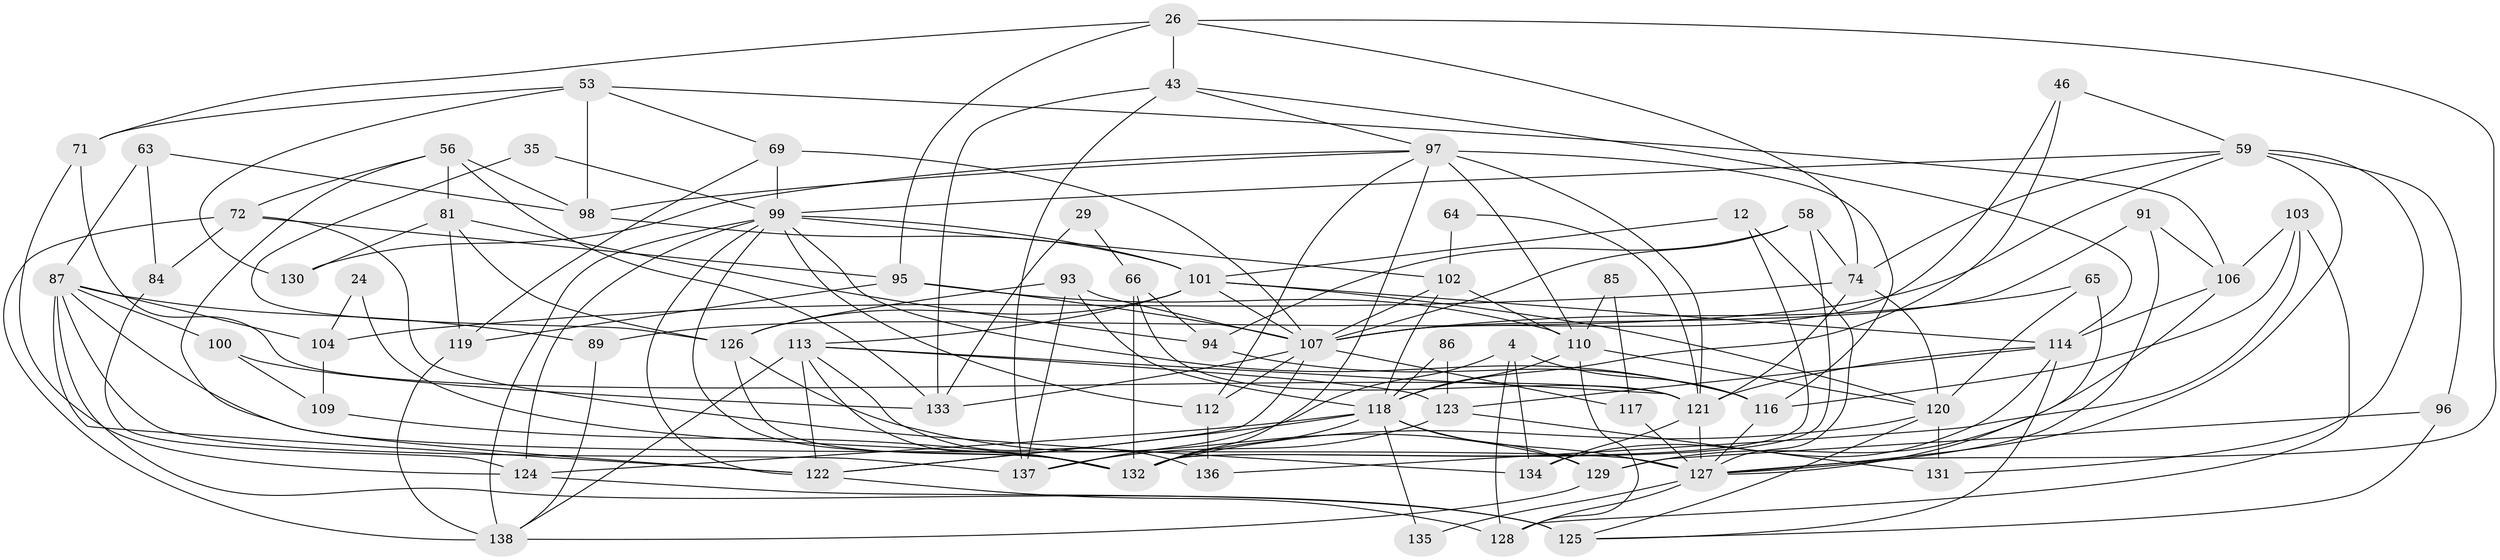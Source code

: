 // original degree distribution, {4: 0.2898550724637681, 5: 0.21014492753623187, 7: 0.036231884057971016, 3: 0.2318840579710145, 2: 0.13768115942028986, 6: 0.09420289855072464}
// Generated by graph-tools (version 1.1) at 2025/49/03/09/25 04:49:28]
// undirected, 69 vertices, 173 edges
graph export_dot {
graph [start="1"]
  node [color=gray90,style=filled];
  4;
  12 [super="+2"];
  24;
  26;
  29;
  35;
  43 [super="+42"];
  46;
  53;
  56;
  58 [super="+48"];
  59 [super="+14"];
  63;
  64;
  65;
  66;
  69 [super="+30"];
  71;
  72 [super="+49"];
  74 [super="+19"];
  81 [super="+1"];
  84;
  85;
  86;
  87 [super="+18+16"];
  89;
  91;
  93;
  94;
  95;
  96;
  97 [super="+67+83"];
  98 [super="+31"];
  99 [super="+92+62"];
  100;
  101 [super="+57+90"];
  102;
  103;
  104;
  106;
  107 [super="+105+37+60"];
  109;
  110 [super="+75"];
  112 [super="+88"];
  113 [super="+27"];
  114 [super="+23+38"];
  116 [super="+111"];
  117;
  118 [super="+5+22+82"];
  119;
  120 [super="+9+52"];
  121 [super="+76"];
  122 [super="+68+39"];
  123;
  124 [super="+13"];
  125 [super="+115"];
  126 [super="+32+40"];
  127 [super="+108"];
  128;
  129;
  130;
  131;
  132 [super="+79"];
  133 [super="+47"];
  134 [super="+44"];
  135;
  136 [super="+45"];
  137 [super="+11"];
  138 [super="+80+36"];
  4 -- 134 [weight=2];
  4 -- 116;
  4 -- 128;
  4 -- 137;
  12 -- 127 [weight=2];
  12 -- 101 [weight=2];
  12 -- 132;
  24 -- 104;
  24 -- 132;
  26 -- 43;
  26 -- 71;
  26 -- 74;
  26 -- 95;
  26 -- 127;
  29 -- 66;
  29 -- 133;
  35 -- 126;
  35 -- 99;
  43 -- 137;
  43 -- 114;
  43 -- 97;
  43 -- 133;
  46 -- 59;
  46 -- 118;
  46 -- 107;
  53 -- 69;
  53 -- 106;
  53 -- 71;
  53 -- 130;
  53 -- 98;
  56 -- 98;
  56 -- 72;
  56 -- 81;
  56 -- 122;
  56 -- 133;
  58 -- 94;
  58 -- 74;
  58 -- 132 [weight=2];
  58 -- 107;
  59 -- 89;
  59 -- 96;
  59 -- 131;
  59 -- 74 [weight=2];
  59 -- 127;
  59 -- 99;
  63 -- 87;
  63 -- 98;
  63 -- 84;
  64 -- 102;
  64 -- 121;
  65 -- 120;
  65 -- 127;
  65 -- 107;
  66 -- 94;
  66 -- 121;
  66 -- 132;
  69 -- 119;
  69 -- 107;
  69 -- 99 [weight=2];
  71 -- 124;
  71 -- 121;
  72 -- 84;
  72 -- 138;
  72 -- 134;
  72 -- 95;
  74 -- 104;
  74 -- 121;
  74 -- 120;
  81 -- 130;
  81 -- 119;
  81 -- 126;
  81 -- 94;
  84 -- 124;
  85 -- 117;
  85 -- 110;
  86 -- 123;
  86 -- 118;
  87 -- 89 [weight=3];
  87 -- 125 [weight=3];
  87 -- 100;
  87 -- 104;
  87 -- 137;
  87 -- 127;
  87 -- 122;
  89 -- 138;
  91 -- 106;
  91 -- 127 [weight=2];
  91 -- 107;
  93 -- 137;
  93 -- 118 [weight=2];
  93 -- 126;
  93 -- 107;
  94 -- 116;
  95 -- 119;
  95 -- 107;
  95 -- 110;
  96 -- 129;
  96 -- 125;
  97 -- 116 [weight=2];
  97 -- 130;
  97 -- 121 [weight=2];
  97 -- 98;
  97 -- 112;
  97 -- 132;
  97 -- 110;
  98 -- 101;
  99 -- 101 [weight=3];
  99 -- 102;
  99 -- 112 [weight=2];
  99 -- 138 [weight=2];
  99 -- 132 [weight=3];
  99 -- 122;
  99 -- 124;
  99 -- 116 [weight=2];
  100 -- 109;
  100 -- 133;
  101 -- 120;
  101 -- 114 [weight=2];
  101 -- 107;
  101 -- 126 [weight=2];
  101 -- 113;
  102 -- 110;
  102 -- 118;
  102 -- 107;
  103 -- 128;
  103 -- 106;
  103 -- 116;
  103 -- 136;
  104 -- 109;
  106 -- 129;
  106 -- 114;
  107 -- 122;
  107 -- 112 [weight=2];
  107 -- 117;
  107 -- 133;
  109 -- 132;
  110 -- 128;
  110 -- 118;
  110 -- 120;
  112 -- 136;
  113 -- 136;
  113 -- 123;
  113 -- 138 [weight=2];
  113 -- 121;
  113 -- 132;
  113 -- 122;
  114 -- 121;
  114 -- 123;
  114 -- 134;
  114 -- 125;
  116 -- 127;
  117 -- 127 [weight=2];
  118 -- 135;
  118 -- 129 [weight=2];
  118 -- 122;
  118 -- 124;
  118 -- 127 [weight=2];
  118 -- 132 [weight=2];
  119 -- 138;
  120 -- 131;
  120 -- 125;
  120 -- 132 [weight=2];
  121 -- 127 [weight=3];
  121 -- 134 [weight=2];
  122 -- 128;
  123 -- 131;
  123 -- 137;
  124 -- 125;
  126 -- 132;
  126 -- 129;
  127 -- 128;
  127 -- 135;
  129 -- 138;
}
